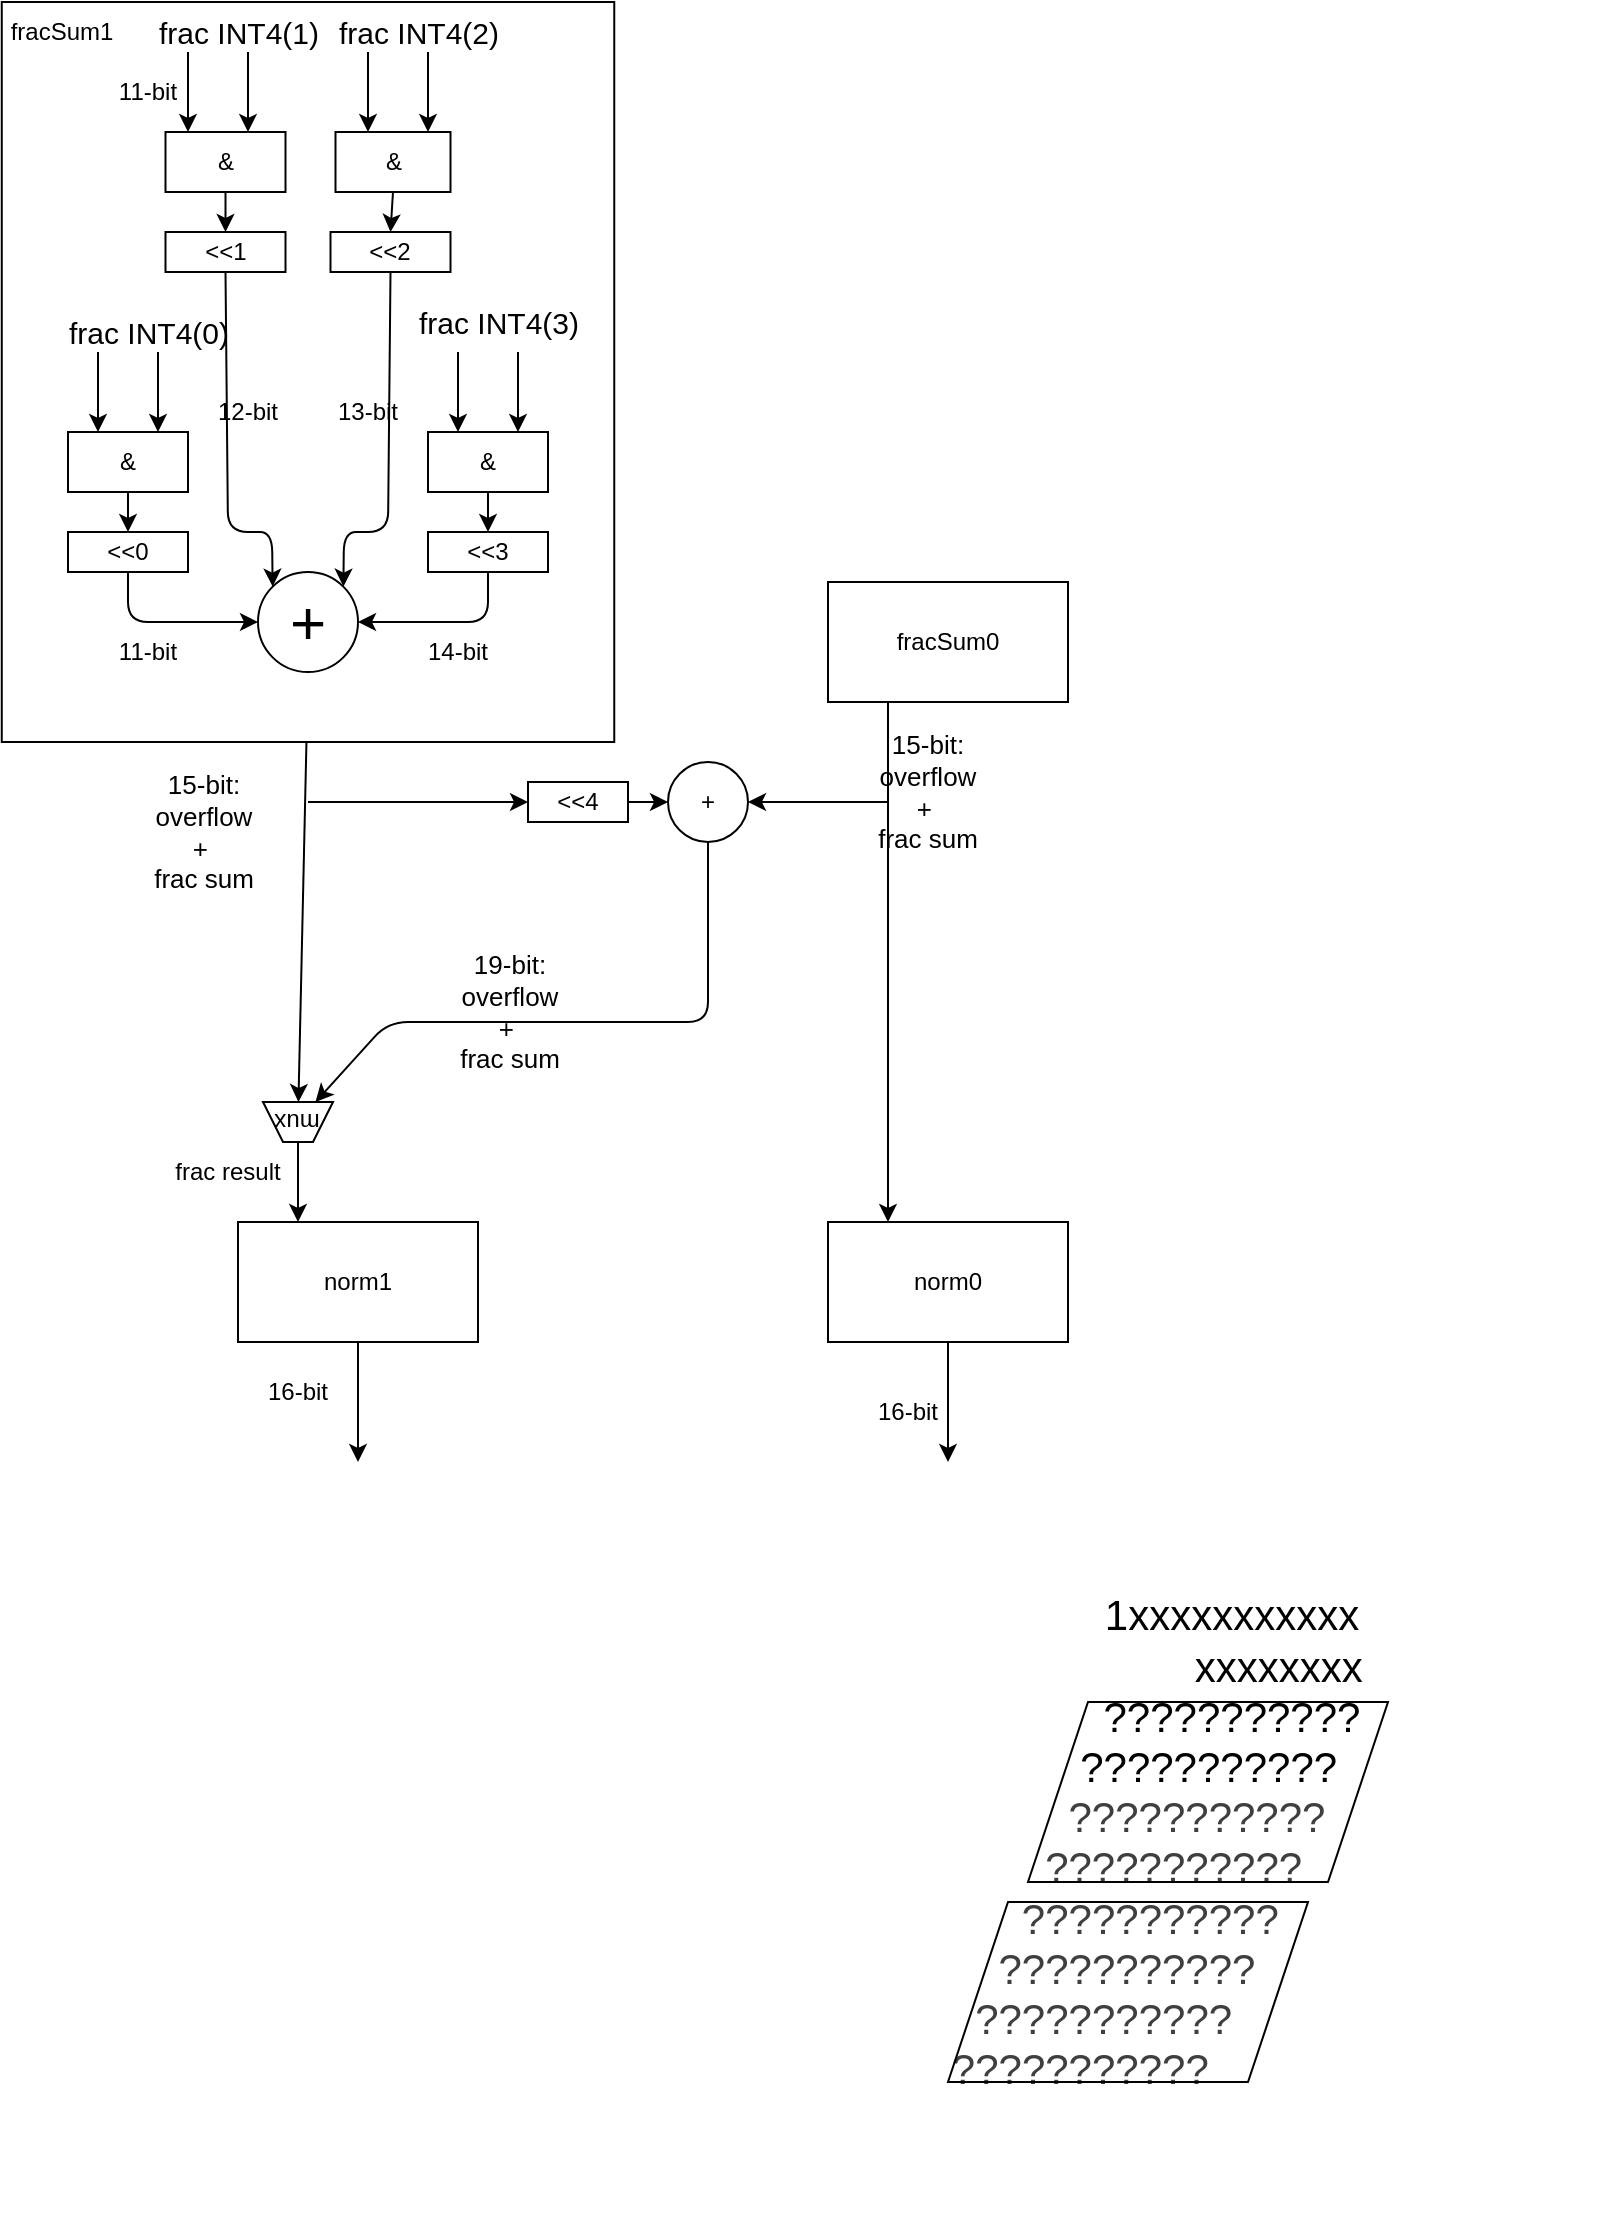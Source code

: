 <mxfile>
    <diagram id="w5m1Tybso0Qe5bawjK3_" name="第 1 页">
        <mxGraphModel dx="710" dy="1085" grid="1" gridSize="10" guides="1" tooltips="1" connect="1" arrows="1" fold="1" page="1" pageScale="1" pageWidth="827" pageHeight="1169" math="0" shadow="0">
            <root>
                <mxCell id="0"/>
                <mxCell id="1" parent="0"/>
                <mxCell id="65" style="edgeStyle=none;html=1;exitX=0.5;exitY=1;exitDx=0;exitDy=0;" parent="1" source="81" target="11" edge="1">
                    <mxGeometry relative="1" as="geometry">
                        <mxPoint x="175" y="410" as="sourcePoint"/>
                    </mxGeometry>
                </mxCell>
                <mxCell id="3" value="fracSum0" style="rounded=0;whiteSpace=wrap;html=1;" parent="1" vertex="1">
                    <mxGeometry x="440" y="350" width="120" height="60" as="geometry"/>
                </mxCell>
                <mxCell id="4" value="+" style="ellipse;whiteSpace=wrap;html=1;aspect=fixed;" parent="1" vertex="1">
                    <mxGeometry x="360" y="440" width="40" height="40" as="geometry"/>
                </mxCell>
                <mxCell id="5" value="&amp;lt;&amp;lt;4" style="rounded=0;whiteSpace=wrap;html=1;" parent="1" vertex="1">
                    <mxGeometry x="290" y="450" width="50" height="20" as="geometry"/>
                </mxCell>
                <mxCell id="6" value="" style="endArrow=classic;html=1;exitX=1;exitY=0.5;exitDx=0;exitDy=0;entryX=0;entryY=0.5;entryDx=0;entryDy=0;" parent="1" source="5" target="4" edge="1">
                    <mxGeometry width="50" height="50" relative="1" as="geometry">
                        <mxPoint x="370" y="600" as="sourcePoint"/>
                        <mxPoint x="420" y="550" as="targetPoint"/>
                        <Array as="points"/>
                    </mxGeometry>
                </mxCell>
                <mxCell id="10" value="" style="endArrow=classic;html=1;exitX=0.5;exitY=1;exitDx=0;exitDy=0;entryX=0.25;entryY=1;entryDx=0;entryDy=0;" parent="1" source="4" target="11" edge="1">
                    <mxGeometry width="50" height="50" relative="1" as="geometry">
                        <mxPoint x="370" y="600" as="sourcePoint"/>
                        <mxPoint x="220" y="610" as="targetPoint"/>
                        <Array as="points">
                            <mxPoint x="380" y="570"/>
                            <mxPoint x="220" y="570"/>
                        </Array>
                    </mxGeometry>
                </mxCell>
                <mxCell id="11" value="mux" style="shape=trapezoid;perimeter=trapezoidPerimeter;whiteSpace=wrap;html=1;fixedSize=1;rotation=-180;size=10;" parent="1" vertex="1">
                    <mxGeometry x="157.5" y="610" width="35" height="20" as="geometry"/>
                </mxCell>
                <mxCell id="12" value="" style="endArrow=classic;html=1;entryX=0.25;entryY=0;entryDx=0;entryDy=0;exitX=0.5;exitY=0;exitDx=0;exitDy=0;" parent="1" source="11" target="14" edge="1">
                    <mxGeometry width="50" height="50" relative="1" as="geometry">
                        <mxPoint x="175" y="620" as="sourcePoint"/>
                        <mxPoint x="180" y="670" as="targetPoint"/>
                    </mxGeometry>
                </mxCell>
                <mxCell id="29" style="edgeStyle=none;html=1;exitX=0.5;exitY=1;exitDx=0;exitDy=0;" parent="1" source="14" edge="1">
                    <mxGeometry relative="1" as="geometry">
                        <mxPoint x="205" y="790" as="targetPoint"/>
                    </mxGeometry>
                </mxCell>
                <mxCell id="14" value="norm1" style="rounded=0;whiteSpace=wrap;html=1;" parent="1" vertex="1">
                    <mxGeometry x="145" y="670" width="120" height="60" as="geometry"/>
                </mxCell>
                <mxCell id="30" style="edgeStyle=none;html=1;exitX=0.5;exitY=1;exitDx=0;exitDy=0;" parent="1" source="15" edge="1">
                    <mxGeometry relative="1" as="geometry">
                        <mxPoint x="500" y="790" as="targetPoint"/>
                    </mxGeometry>
                </mxCell>
                <mxCell id="15" value="norm0" style="rounded=0;whiteSpace=wrap;html=1;" parent="1" vertex="1">
                    <mxGeometry x="440" y="670" width="120" height="60" as="geometry"/>
                </mxCell>
                <mxCell id="16" value="frac result" style="text;html=1;align=center;verticalAlign=middle;whiteSpace=wrap;rounded=0;" parent="1" vertex="1">
                    <mxGeometry x="110" y="630" width="60" height="30" as="geometry"/>
                </mxCell>
                <mxCell id="31" value="&lt;font style=&quot;font-size: 21px;&quot;&gt;1xxxxxxxxxxx&lt;/font&gt;&lt;div&gt;&lt;font style=&quot;font-size: 21px;&quot;&gt;&amp;nbsp; &amp;nbsp; &amp;nbsp; &amp;nbsp; xxxxxxxx&lt;/font&gt;&lt;/div&gt;&lt;div&gt;&lt;font style=&quot;font-size: 21px;&quot;&gt;???????????&lt;/font&gt;&lt;/div&gt;&lt;div&gt;&lt;font style=&quot;font-size: 21px;&quot;&gt;???????????&amp;nbsp; &amp;nbsp;&amp;nbsp;&lt;/font&gt;&lt;/div&gt;&lt;div&gt;&lt;span style=&quot;color: rgb(63, 63, 63); background-color: transparent;&quot;&gt;&lt;font style=&quot;font-size: 21px;&quot;&gt;???????????&amp;nbsp; &amp;nbsp; &amp;nbsp;&amp;nbsp;&lt;/font&gt;&lt;/span&gt;&lt;/div&gt;&lt;div&gt;&lt;span style=&quot;color: rgb(63, 63, 63); background-color: transparent;&quot;&gt;&lt;font style=&quot;font-size: 21px;&quot;&gt;???????????&amp;nbsp; &amp;nbsp; &amp;nbsp; &amp;nbsp; &amp;nbsp;&amp;nbsp;&lt;/font&gt;&lt;/span&gt;&lt;/div&gt;&lt;div style=&quot;color: rgb(63, 63, 63); scrollbar-color: rgb(226, 226, 226) rgb(251, 251, 251);&quot;&gt;&lt;font style=&quot;color: rgb(63, 63, 63); scrollbar-color: rgb(226, 226, 226) rgb(251, 251, 251); font-size: 21px;&quot;&gt;???????????&amp;nbsp; &amp;nbsp; &amp;nbsp; &amp;nbsp; &amp;nbsp; &amp;nbsp; &amp;nbsp;&amp;nbsp;&lt;/font&gt;&lt;/div&gt;&lt;div style=&quot;color: rgb(63, 63, 63); scrollbar-color: rgb(226, 226, 226) rgb(251, 251, 251);&quot;&gt;&lt;font style=&quot;color: rgb(63, 63, 63); scrollbar-color: rgb(226, 226, 226) rgb(251, 251, 251); font-size: 21px;&quot;&gt;???????????&amp;nbsp; &amp;nbsp; &amp;nbsp; &amp;nbsp; &amp;nbsp; &amp;nbsp; &amp;nbsp; &amp;nbsp; &amp;nbsp;&amp;nbsp;&lt;/font&gt;&lt;/div&gt;&lt;div style=&quot;color: rgb(63, 63, 63); scrollbar-color: rgb(226, 226, 226) rgb(251, 251, 251);&quot;&gt;&lt;span style=&quot;color: rgb(63, 63, 63); scrollbar-color: rgb(226, 226, 226) rgb(251, 251, 251); background-color: transparent;&quot;&gt;&lt;font style=&quot;color: rgb(63, 63, 63); scrollbar-color: rgb(226, 226, 226) rgb(251, 251, 251); font-size: 21px;&quot;&gt;???????????&amp;nbsp; &amp;nbsp; &amp;nbsp; &amp;nbsp; &amp;nbsp; &amp;nbsp; &amp;nbsp; &amp;nbsp; &amp;nbsp; &amp;nbsp; &amp;nbsp;&amp;nbsp;&lt;/font&gt;&lt;/span&gt;&lt;/div&gt;&lt;div&gt;&lt;span style=&quot;color: rgb(63, 63, 63); font-size: 21px; background-color: transparent;&quot;&gt;???????????&amp;nbsp;&lt;/span&gt;&lt;span style=&quot;color: rgb(63, 63, 63); background-color: transparent;&quot;&gt;&lt;font style=&quot;font-size: 21px;&quot;&gt;&amp;nbsp; &amp;nbsp; &amp;nbsp; &amp;nbsp; &amp;nbsp; &amp;nbsp; &amp;nbsp; &amp;nbsp; &amp;nbsp; &amp;nbsp; &amp;nbsp; &amp;nbsp; &amp;nbsp;&lt;/font&gt;&lt;/span&gt;&lt;/div&gt;&lt;div&gt;&lt;br&gt;&lt;/div&gt;" style="text;html=1;align=center;verticalAlign=middle;whiteSpace=wrap;rounded=0;" parent="1" vertex="1">
                    <mxGeometry x="457" y="804" width="370" height="365" as="geometry"/>
                </mxCell>
                <mxCell id="32" value="" style="shape=parallelogram;perimeter=parallelogramPerimeter;whiteSpace=wrap;html=1;fixedSize=1;fillColor=none;size=30;" parent="1" vertex="1">
                    <mxGeometry x="540" y="910" width="180" height="90" as="geometry"/>
                </mxCell>
                <mxCell id="33" value="" style="shape=parallelogram;perimeter=parallelogramPerimeter;whiteSpace=wrap;html=1;fixedSize=1;fillColor=none;size=30;" parent="1" vertex="1">
                    <mxGeometry x="500" y="1010" width="180" height="90" as="geometry"/>
                </mxCell>
                <mxCell id="34" value="&lt;font style=&quot;font-size: 13px;&quot;&gt;15-bit: overflow +&amp;nbsp;&lt;/font&gt;&lt;div&gt;&lt;font style=&quot;font-size: 13px;&quot;&gt;frac sum&lt;/font&gt;&lt;/div&gt;" style="text;html=1;align=center;verticalAlign=middle;whiteSpace=wrap;rounded=0;" parent="1" vertex="1">
                    <mxGeometry x="97.5" y="460" width="60" height="30" as="geometry"/>
                </mxCell>
                <mxCell id="42" value="&lt;font style=&quot;font-size: 13px;&quot;&gt;15-bit: overflow +&amp;nbsp;&lt;/font&gt;&lt;div&gt;&lt;font style=&quot;font-size: 13px;&quot;&gt;frac sum&lt;/font&gt;&lt;/div&gt;" style="text;html=1;align=center;verticalAlign=middle;whiteSpace=wrap;rounded=0;" parent="1" vertex="1">
                    <mxGeometry x="460" y="440" width="60" height="30" as="geometry"/>
                </mxCell>
                <mxCell id="45" value="16-bit" style="text;html=1;align=center;verticalAlign=middle;whiteSpace=wrap;rounded=0;" parent="1" vertex="1">
                    <mxGeometry x="145" y="740" width="60" height="30" as="geometry"/>
                </mxCell>
                <mxCell id="47" value="16-bit" style="text;html=1;align=center;verticalAlign=middle;whiteSpace=wrap;rounded=0;" parent="1" vertex="1">
                    <mxGeometry x="450" y="750" width="60" height="30" as="geometry"/>
                </mxCell>
                <mxCell id="55" value="" style="endArrow=classic;html=1;entryX=1;entryY=0.5;entryDx=0;entryDy=0;" parent="1" target="4" edge="1">
                    <mxGeometry width="50" height="50" relative="1" as="geometry">
                        <mxPoint x="470" y="460" as="sourcePoint"/>
                        <mxPoint x="380" y="610" as="targetPoint"/>
                    </mxGeometry>
                </mxCell>
                <mxCell id="58" value="" style="endArrow=classic;html=1;exitX=0.25;exitY=1;exitDx=0;exitDy=0;entryX=0.25;entryY=0;entryDx=0;entryDy=0;" parent="1" source="3" target="15" edge="1">
                    <mxGeometry width="50" height="50" relative="1" as="geometry">
                        <mxPoint x="330" y="660" as="sourcePoint"/>
                        <mxPoint x="380" y="610" as="targetPoint"/>
                    </mxGeometry>
                </mxCell>
                <mxCell id="69" value="" style="endArrow=classic;html=1;entryX=0;entryY=0.5;entryDx=0;entryDy=0;" parent="1" target="5" edge="1">
                    <mxGeometry width="50" height="50" relative="1" as="geometry">
                        <mxPoint x="180" y="460" as="sourcePoint"/>
                        <mxPoint x="380" y="610" as="targetPoint"/>
                    </mxGeometry>
                </mxCell>
                <mxCell id="75" value="&lt;font style=&quot;font-size: 13px;&quot;&gt;19-bit: overflow +&amp;nbsp;&lt;/font&gt;&lt;div&gt;&lt;font style=&quot;font-size: 13px;&quot;&gt;frac sum&lt;/font&gt;&lt;/div&gt;" style="text;html=1;align=center;verticalAlign=middle;whiteSpace=wrap;rounded=0;" parent="1" vertex="1">
                    <mxGeometry x="251.25" y="550" width="60" height="30" as="geometry"/>
                </mxCell>
                <mxCell id="80" value="" style="rounded=0;whiteSpace=wrap;html=1;" vertex="1" parent="1">
                    <mxGeometry x="26.88" y="60" width="306.25" height="370" as="geometry"/>
                </mxCell>
                <mxCell id="81" value="&lt;font style=&quot;font-size: 31px;&quot;&gt;+&lt;/font&gt;" style="ellipse;whiteSpace=wrap;html=1;aspect=fixed;" vertex="1" parent="1">
                    <mxGeometry x="155" y="345" width="50" height="50" as="geometry"/>
                </mxCell>
                <mxCell id="82" value="" style="endArrow=classic;html=1;entryX=0;entryY=0;entryDx=0;entryDy=0;exitX=0.5;exitY=1;exitDx=0;exitDy=0;" edge="1" parent="1" source="91">
                    <mxGeometry width="50" height="50" relative="1" as="geometry">
                        <mxPoint x="162" y="275" as="sourcePoint"/>
                        <mxPoint x="162.322" y="352.322" as="targetPoint"/>
                        <Array as="points">
                            <mxPoint x="140" y="325"/>
                            <mxPoint x="162" y="325"/>
                        </Array>
                    </mxGeometry>
                </mxCell>
                <mxCell id="83" value="" style="endArrow=classic;html=1;entryX=1;entryY=0;entryDx=0;entryDy=0;exitX=0.5;exitY=1;exitDx=0;exitDy=0;" edge="1" parent="1" source="93">
                    <mxGeometry width="50" height="50" relative="1" as="geometry">
                        <mxPoint x="198" y="275" as="sourcePoint"/>
                        <mxPoint x="197.678" y="352.322" as="targetPoint"/>
                        <Array as="points">
                            <mxPoint x="220" y="325"/>
                            <mxPoint x="198" y="325"/>
                        </Array>
                    </mxGeometry>
                </mxCell>
                <mxCell id="84" value="" style="endArrow=classic;html=1;entryX=1;entryY=0.5;entryDx=0;entryDy=0;exitX=0.5;exitY=1;exitDx=0;exitDy=0;" edge="1" parent="1" source="97">
                    <mxGeometry width="50" height="50" relative="1" as="geometry">
                        <mxPoint x="260" y="335" as="sourcePoint"/>
                        <mxPoint x="205" y="370" as="targetPoint"/>
                        <Array as="points">
                            <mxPoint x="270" y="370"/>
                        </Array>
                    </mxGeometry>
                </mxCell>
                <mxCell id="85" value="" style="endArrow=classic;html=1;entryX=0;entryY=0.5;entryDx=0;entryDy=0;exitX=0.5;exitY=1;exitDx=0;exitDy=0;" edge="1" parent="1" source="96">
                    <mxGeometry width="50" height="50" relative="1" as="geometry">
                        <mxPoint x="90" y="335" as="sourcePoint"/>
                        <mxPoint x="155" y="370" as="targetPoint"/>
                        <Array as="points">
                            <mxPoint x="90" y="370"/>
                        </Array>
                    </mxGeometry>
                </mxCell>
                <mxCell id="98" style="edgeStyle=none;html=1;exitX=0.5;exitY=1;exitDx=0;exitDy=0;entryX=0.5;entryY=0;entryDx=0;entryDy=0;" edge="1" parent="1" source="86" target="97">
                    <mxGeometry relative="1" as="geometry"/>
                </mxCell>
                <mxCell id="86" value="&amp;amp;" style="rounded=0;whiteSpace=wrap;html=1;" vertex="1" parent="1">
                    <mxGeometry x="240" y="275" width="60" height="30" as="geometry"/>
                </mxCell>
                <mxCell id="99" style="edgeStyle=none;html=1;exitX=0.5;exitY=1;exitDx=0;exitDy=0;entryX=0.5;entryY=0;entryDx=0;entryDy=0;" edge="1" parent="1" source="87" target="96">
                    <mxGeometry relative="1" as="geometry"/>
                </mxCell>
                <mxCell id="87" value="&amp;amp;" style="rounded=0;whiteSpace=wrap;html=1;" vertex="1" parent="1">
                    <mxGeometry x="60" y="275" width="60" height="30" as="geometry"/>
                </mxCell>
                <mxCell id="88" value="&amp;amp;" style="rounded=0;whiteSpace=wrap;html=1;" vertex="1" parent="1">
                    <mxGeometry x="108.75" y="125" width="60" height="30" as="geometry"/>
                </mxCell>
                <mxCell id="89" value="&amp;amp;" style="rounded=0;whiteSpace=wrap;html=1;" vertex="1" parent="1">
                    <mxGeometry x="193.75" y="125" width="57.5" height="30" as="geometry"/>
                </mxCell>
                <mxCell id="92" value="" style="endArrow=classic;html=1;exitX=0.5;exitY=1;exitDx=0;exitDy=0;entryX=0.5;entryY=0;entryDx=0;entryDy=0;" edge="1" parent="1" source="88" target="91">
                    <mxGeometry width="50" height="50" relative="1" as="geometry">
                        <mxPoint x="138.75" y="165" as="sourcePoint"/>
                        <mxPoint x="108.75" y="175" as="targetPoint"/>
                        <Array as="points"/>
                    </mxGeometry>
                </mxCell>
                <mxCell id="91" value="&amp;lt;&amp;lt;1" style="rounded=0;whiteSpace=wrap;html=1;" vertex="1" parent="1">
                    <mxGeometry x="108.75" y="175" width="60" height="20" as="geometry"/>
                </mxCell>
                <mxCell id="94" value="" style="endArrow=classic;html=1;entryX=0.5;entryY=0;entryDx=0;entryDy=0;exitX=0.5;exitY=1;exitDx=0;exitDy=0;" edge="1" parent="1" source="89" target="93">
                    <mxGeometry width="50" height="50" relative="1" as="geometry">
                        <mxPoint x="221.75" y="165" as="sourcePoint"/>
                        <mxPoint x="196.75" y="242" as="targetPoint"/>
                        <Array as="points"/>
                    </mxGeometry>
                </mxCell>
                <mxCell id="93" value="&amp;lt;&amp;lt;2" style="rounded=0;whiteSpace=wrap;html=1;" vertex="1" parent="1">
                    <mxGeometry x="191.25" y="175" width="60" height="20" as="geometry"/>
                </mxCell>
                <mxCell id="96" value="&amp;lt;&amp;lt;0" style="rounded=0;whiteSpace=wrap;html=1;" vertex="1" parent="1">
                    <mxGeometry x="60" y="325" width="60" height="20" as="geometry"/>
                </mxCell>
                <mxCell id="97" value="&amp;lt;&amp;lt;3" style="rounded=0;whiteSpace=wrap;html=1;" vertex="1" parent="1">
                    <mxGeometry x="240" y="325" width="60" height="20" as="geometry"/>
                </mxCell>
                <mxCell id="100" value="" style="endArrow=classic;html=1;entryX=0.25;entryY=0;entryDx=0;entryDy=0;" edge="1" parent="1" target="87">
                    <mxGeometry width="50" height="50" relative="1" as="geometry">
                        <mxPoint x="75" y="235" as="sourcePoint"/>
                        <mxPoint x="260" y="305" as="targetPoint"/>
                    </mxGeometry>
                </mxCell>
                <mxCell id="101" value="" style="endArrow=classic;html=1;entryX=0.75;entryY=0;entryDx=0;entryDy=0;" edge="1" parent="1" target="87">
                    <mxGeometry width="50" height="50" relative="1" as="geometry">
                        <mxPoint x="105" y="235" as="sourcePoint"/>
                        <mxPoint x="250" y="305" as="targetPoint"/>
                    </mxGeometry>
                </mxCell>
                <mxCell id="121" value="&lt;font style=&quot;font-size: 15px;&quot;&gt;frac INT4(0)&lt;/font&gt;" style="text;html=1;align=center;verticalAlign=middle;resizable=0;points=[];autosize=1;strokeColor=none;fillColor=none;" vertex="1" parent="1">
                    <mxGeometry x="50" y="210" width="100" height="30" as="geometry"/>
                </mxCell>
                <mxCell id="127" value="" style="endArrow=classic;html=1;entryX=0.25;entryY=0;entryDx=0;entryDy=0;" edge="1" parent="1">
                    <mxGeometry width="50" height="50" relative="1" as="geometry">
                        <mxPoint x="120" y="85" as="sourcePoint"/>
                        <mxPoint x="120" y="125" as="targetPoint"/>
                    </mxGeometry>
                </mxCell>
                <mxCell id="128" value="" style="endArrow=classic;html=1;entryX=0.75;entryY=0;entryDx=0;entryDy=0;" edge="1" parent="1">
                    <mxGeometry width="50" height="50" relative="1" as="geometry">
                        <mxPoint x="150" y="85" as="sourcePoint"/>
                        <mxPoint x="150" y="125" as="targetPoint"/>
                    </mxGeometry>
                </mxCell>
                <mxCell id="129" value="&lt;font style=&quot;font-size: 15px;&quot;&gt;frac INT4(1)&lt;/font&gt;" style="text;html=1;align=center;verticalAlign=middle;resizable=0;points=[];autosize=1;strokeColor=none;fillColor=none;" vertex="1" parent="1">
                    <mxGeometry x="95" y="60" width="100" height="30" as="geometry"/>
                </mxCell>
                <mxCell id="130" value="" style="endArrow=classic;html=1;entryX=0.25;entryY=0;entryDx=0;entryDy=0;" edge="1" parent="1">
                    <mxGeometry width="50" height="50" relative="1" as="geometry">
                        <mxPoint x="210" y="85" as="sourcePoint"/>
                        <mxPoint x="210" y="125" as="targetPoint"/>
                    </mxGeometry>
                </mxCell>
                <mxCell id="131" value="" style="endArrow=classic;html=1;entryX=0.75;entryY=0;entryDx=0;entryDy=0;" edge="1" parent="1">
                    <mxGeometry width="50" height="50" relative="1" as="geometry">
                        <mxPoint x="240" y="85" as="sourcePoint"/>
                        <mxPoint x="240" y="125" as="targetPoint"/>
                    </mxGeometry>
                </mxCell>
                <mxCell id="132" value="&lt;font style=&quot;font-size: 15px;&quot;&gt;frac INT4(2)&lt;/font&gt;" style="text;html=1;align=center;verticalAlign=middle;resizable=0;points=[];autosize=1;strokeColor=none;fillColor=none;" vertex="1" parent="1">
                    <mxGeometry x="185" y="60" width="100" height="30" as="geometry"/>
                </mxCell>
                <mxCell id="133" value="" style="endArrow=classic;html=1;entryX=0.25;entryY=0;entryDx=0;entryDy=0;" edge="1" parent="1">
                    <mxGeometry width="50" height="50" relative="1" as="geometry">
                        <mxPoint x="255" y="235" as="sourcePoint"/>
                        <mxPoint x="255" y="275" as="targetPoint"/>
                    </mxGeometry>
                </mxCell>
                <mxCell id="134" value="" style="endArrow=classic;html=1;entryX=0.75;entryY=0;entryDx=0;entryDy=0;" edge="1" parent="1">
                    <mxGeometry width="50" height="50" relative="1" as="geometry">
                        <mxPoint x="285" y="235" as="sourcePoint"/>
                        <mxPoint x="285" y="275" as="targetPoint"/>
                    </mxGeometry>
                </mxCell>
                <mxCell id="135" value="&lt;font style=&quot;font-size: 15px;&quot;&gt;frac INT4(3)&lt;/font&gt;" style="text;html=1;align=center;verticalAlign=middle;resizable=0;points=[];autosize=1;strokeColor=none;fillColor=none;" vertex="1" parent="1">
                    <mxGeometry x="225" y="205" width="100" height="30" as="geometry"/>
                </mxCell>
                <mxCell id="138" value="fracSum1" style="text;html=1;align=center;verticalAlign=middle;whiteSpace=wrap;rounded=0;" vertex="1" parent="1">
                    <mxGeometry x="26.88" y="60" width="60" height="30" as="geometry"/>
                </mxCell>
                <mxCell id="139" value="11-bit" style="text;html=1;align=center;verticalAlign=middle;whiteSpace=wrap;rounded=0;" vertex="1" parent="1">
                    <mxGeometry x="70" y="90" width="60" height="30" as="geometry"/>
                </mxCell>
                <mxCell id="140" value="11-bit" style="text;html=1;align=center;verticalAlign=middle;whiteSpace=wrap;rounded=0;" vertex="1" parent="1">
                    <mxGeometry x="70" y="375" width="60" height="20" as="geometry"/>
                </mxCell>
                <mxCell id="141" value="12-bit" style="text;html=1;align=center;verticalAlign=middle;whiteSpace=wrap;rounded=0;" vertex="1" parent="1">
                    <mxGeometry x="120" y="250" width="60" height="30" as="geometry"/>
                </mxCell>
                <mxCell id="142" value="13-bit" style="text;html=1;align=center;verticalAlign=middle;whiteSpace=wrap;rounded=0;" vertex="1" parent="1">
                    <mxGeometry x="180" y="250" width="60" height="30" as="geometry"/>
                </mxCell>
                <mxCell id="143" value="14-bit" style="text;html=1;align=center;verticalAlign=middle;whiteSpace=wrap;rounded=0;" vertex="1" parent="1">
                    <mxGeometry x="225" y="370" width="60" height="30" as="geometry"/>
                </mxCell>
            </root>
        </mxGraphModel>
    </diagram>
</mxfile>